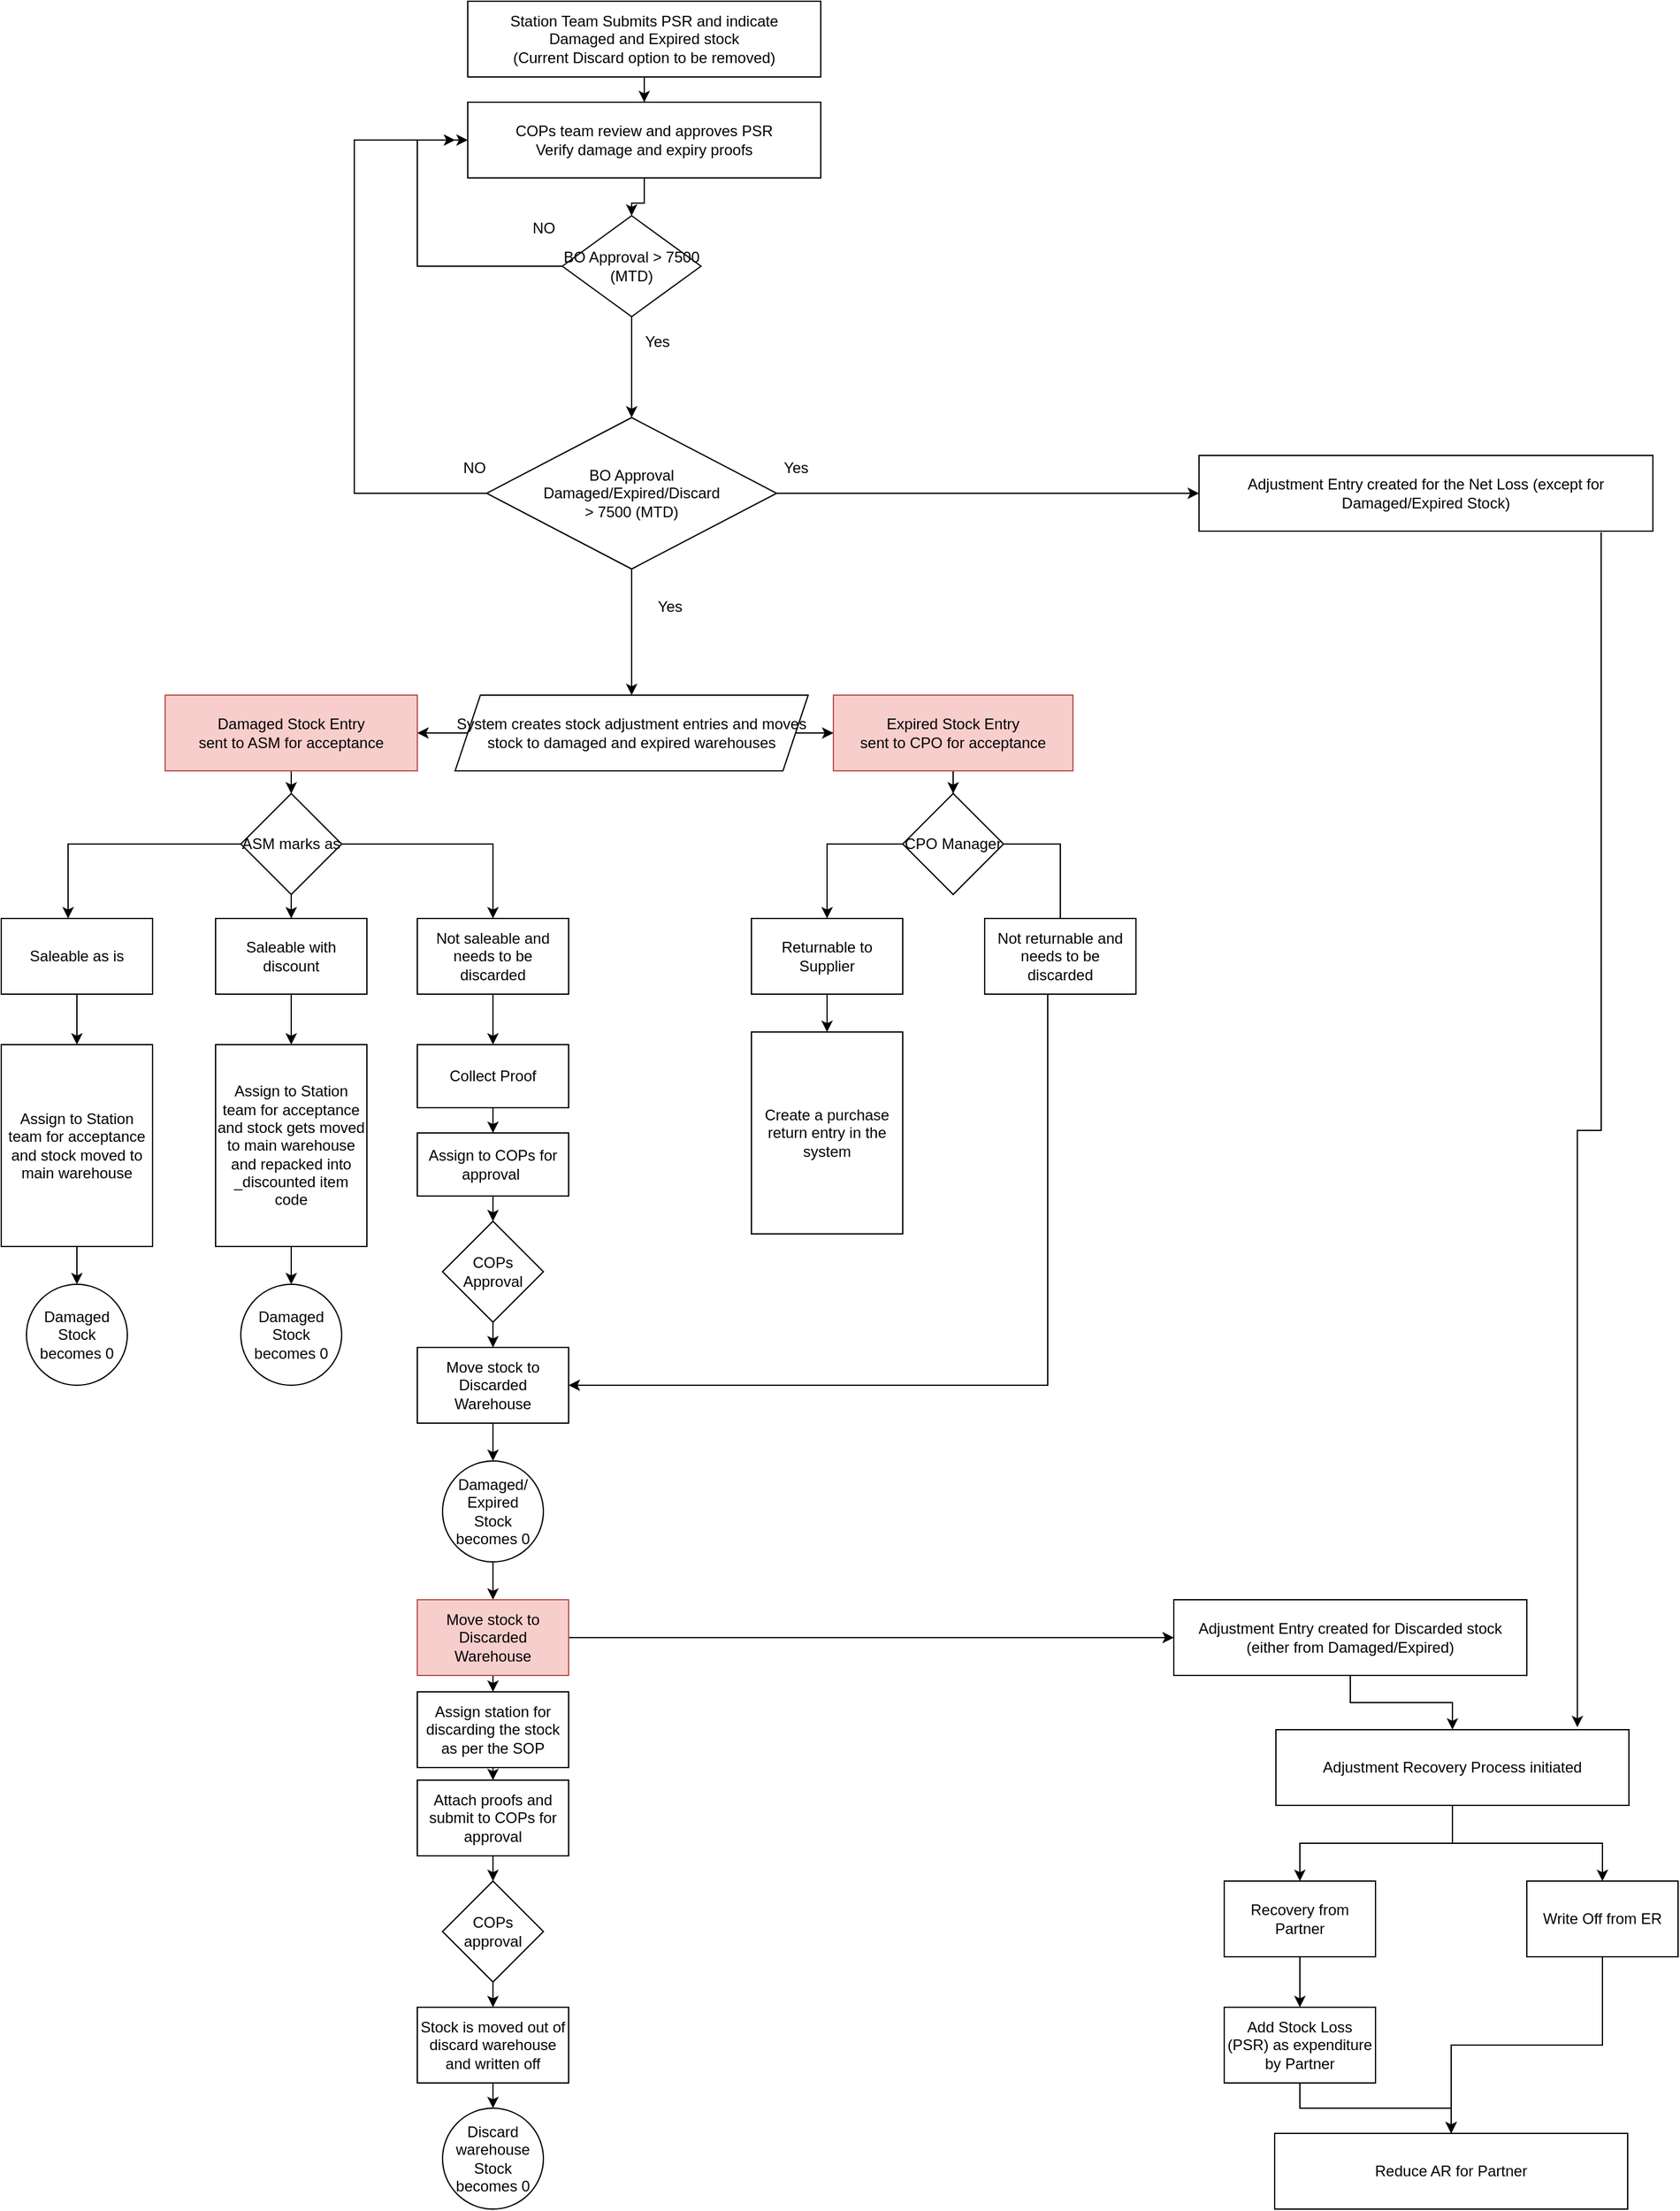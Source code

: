 <mxfile version="13.10.9" type="github">
  <diagram id="7ZArBG9hs-D-CvOzS3Go" name="Page-1">
    <mxGraphModel dx="2691" dy="763" grid="1" gridSize="10" guides="1" tooltips="1" connect="1" arrows="1" fold="1" page="1" pageScale="1" pageWidth="827" pageHeight="1169" math="0" shadow="0">
      <root>
        <mxCell id="0" />
        <mxCell id="1" parent="0" />
        <mxCell id="LiXJOZ6gmB5I6wu3kyD4-3" value="" style="edgeStyle=orthogonalEdgeStyle;rounded=0;orthogonalLoop=1;jettySize=auto;html=1;" parent="1" source="LiXJOZ6gmB5I6wu3kyD4-1" target="LiXJOZ6gmB5I6wu3kyD4-2" edge="1">
          <mxGeometry relative="1" as="geometry" />
        </mxCell>
        <mxCell id="LiXJOZ6gmB5I6wu3kyD4-1" value="Station Team Submits PSR and indicate&lt;br&gt;Damaged and Expired stock&lt;br&gt;(Current Discard option to be removed)" style="rounded=0;whiteSpace=wrap;html=1;" parent="1" vertex="1">
          <mxGeometry x="310" y="20" width="280" height="60" as="geometry" />
        </mxCell>
        <mxCell id="LiXJOZ6gmB5I6wu3kyD4-5" value="" style="edgeStyle=orthogonalEdgeStyle;rounded=0;orthogonalLoop=1;jettySize=auto;html=1;" parent="1" source="dZHpEq6wHDCrCsrzfRTZ-27" target="LiXJOZ6gmB5I6wu3kyD4-4" edge="1">
          <mxGeometry relative="1" as="geometry">
            <mxPoint x="425" y="560" as="sourcePoint" />
          </mxGeometry>
        </mxCell>
        <mxCell id="dZHpEq6wHDCrCsrzfRTZ-20" style="edgeStyle=orthogonalEdgeStyle;rounded=0;orthogonalLoop=1;jettySize=auto;html=1;exitX=1;exitY=0.5;exitDx=0;exitDy=0;entryX=0;entryY=0.5;entryDx=0;entryDy=0;" edge="1" parent="1" source="dZHpEq6wHDCrCsrzfRTZ-27" target="dZHpEq6wHDCrCsrzfRTZ-3">
          <mxGeometry relative="1" as="geometry" />
        </mxCell>
        <mxCell id="LiXJOZ6gmB5I6wu3kyD4-2" value="COPs team review and approves PSR&lt;br&gt;Verify damage and expiry proofs" style="whiteSpace=wrap;html=1;rounded=0;" parent="1" vertex="1">
          <mxGeometry x="310" y="100" width="280" height="60" as="geometry" />
        </mxCell>
        <mxCell id="LiXJOZ6gmB5I6wu3kyD4-9" value="" style="edgeStyle=orthogonalEdgeStyle;rounded=0;orthogonalLoop=1;jettySize=auto;html=1;" parent="1" source="LiXJOZ6gmB5I6wu3kyD4-4" target="LiXJOZ6gmB5I6wu3kyD4-8" edge="1">
          <mxGeometry relative="1" as="geometry" />
        </mxCell>
        <mxCell id="LiXJOZ6gmB5I6wu3kyD4-11" value="" style="edgeStyle=orthogonalEdgeStyle;rounded=0;orthogonalLoop=1;jettySize=auto;html=1;" parent="1" source="LiXJOZ6gmB5I6wu3kyD4-4" target="LiXJOZ6gmB5I6wu3kyD4-10" edge="1">
          <mxGeometry relative="1" as="geometry" />
        </mxCell>
        <mxCell id="LiXJOZ6gmB5I6wu3kyD4-4" value="System creates stock adjustment entries and moves stock to damaged and expired warehouses" style="shape=parallelogram;perimeter=parallelogramPerimeter;whiteSpace=wrap;html=1;fixedSize=1;rounded=0;" parent="1" vertex="1">
          <mxGeometry x="300" y="570" width="280" height="60" as="geometry" />
        </mxCell>
        <mxCell id="LiXJOZ6gmB5I6wu3kyD4-13" value="" style="edgeStyle=orthogonalEdgeStyle;rounded=0;orthogonalLoop=1;jettySize=auto;html=1;" parent="1" source="LiXJOZ6gmB5I6wu3kyD4-8" target="LiXJOZ6gmB5I6wu3kyD4-12" edge="1">
          <mxGeometry relative="1" as="geometry" />
        </mxCell>
        <mxCell id="LiXJOZ6gmB5I6wu3kyD4-8" value="Damaged Stock Entry&lt;br&gt;sent to ASM for acceptance" style="whiteSpace=wrap;html=1;rounded=0;fillColor=#f8cecc;strokeColor=#b85450;" parent="1" vertex="1">
          <mxGeometry x="70" y="570" width="200" height="60" as="geometry" />
        </mxCell>
        <mxCell id="LiXJOZ6gmB5I6wu3kyD4-35" value="" style="edgeStyle=orthogonalEdgeStyle;rounded=0;orthogonalLoop=1;jettySize=auto;html=1;" parent="1" source="LiXJOZ6gmB5I6wu3kyD4-10" target="LiXJOZ6gmB5I6wu3kyD4-34" edge="1">
          <mxGeometry relative="1" as="geometry" />
        </mxCell>
        <mxCell id="LiXJOZ6gmB5I6wu3kyD4-10" value="Expired Stock Entry&lt;br&gt;sent to CPO for acceptance" style="whiteSpace=wrap;html=1;rounded=0;fillColor=#f8cecc;strokeColor=#b85450;" parent="1" vertex="1">
          <mxGeometry x="600" y="570" width="190" height="60" as="geometry" />
        </mxCell>
        <mxCell id="LiXJOZ6gmB5I6wu3kyD4-16" value="" style="edgeStyle=orthogonalEdgeStyle;rounded=0;orthogonalLoop=1;jettySize=auto;html=1;entryX=0.442;entryY=0;entryDx=0;entryDy=0;entryPerimeter=0;" parent="1" source="LiXJOZ6gmB5I6wu3kyD4-12" target="LiXJOZ6gmB5I6wu3kyD4-15" edge="1">
          <mxGeometry relative="1" as="geometry" />
        </mxCell>
        <mxCell id="LiXJOZ6gmB5I6wu3kyD4-18" value="" style="edgeStyle=orthogonalEdgeStyle;rounded=0;orthogonalLoop=1;jettySize=auto;html=1;" parent="1" source="LiXJOZ6gmB5I6wu3kyD4-12" target="LiXJOZ6gmB5I6wu3kyD4-17" edge="1">
          <mxGeometry relative="1" as="geometry" />
        </mxCell>
        <mxCell id="LiXJOZ6gmB5I6wu3kyD4-20" value="" style="edgeStyle=orthogonalEdgeStyle;rounded=0;orthogonalLoop=1;jettySize=auto;html=1;" parent="1" source="LiXJOZ6gmB5I6wu3kyD4-12" target="LiXJOZ6gmB5I6wu3kyD4-19" edge="1">
          <mxGeometry relative="1" as="geometry" />
        </mxCell>
        <mxCell id="LiXJOZ6gmB5I6wu3kyD4-12" value="ASM marks as" style="rhombus;whiteSpace=wrap;html=1;" parent="1" vertex="1">
          <mxGeometry x="130" y="648" width="80" height="80" as="geometry" />
        </mxCell>
        <mxCell id="LiXJOZ6gmB5I6wu3kyD4-22" value="" style="edgeStyle=orthogonalEdgeStyle;rounded=0;orthogonalLoop=1;jettySize=auto;html=1;" parent="1" source="LiXJOZ6gmB5I6wu3kyD4-15" target="LiXJOZ6gmB5I6wu3kyD4-21" edge="1">
          <mxGeometry relative="1" as="geometry" />
        </mxCell>
        <mxCell id="LiXJOZ6gmB5I6wu3kyD4-15" value="Saleable as is" style="whiteSpace=wrap;html=1;" parent="1" vertex="1">
          <mxGeometry x="-60" y="747" width="120" height="60" as="geometry" />
        </mxCell>
        <mxCell id="LiXJOZ6gmB5I6wu3kyD4-24" value="" style="edgeStyle=orthogonalEdgeStyle;rounded=0;orthogonalLoop=1;jettySize=auto;html=1;" parent="1" source="LiXJOZ6gmB5I6wu3kyD4-17" target="LiXJOZ6gmB5I6wu3kyD4-23" edge="1">
          <mxGeometry relative="1" as="geometry" />
        </mxCell>
        <mxCell id="LiXJOZ6gmB5I6wu3kyD4-17" value="Saleable with discount" style="whiteSpace=wrap;html=1;" parent="1" vertex="1">
          <mxGeometry x="110" y="747" width="120" height="60" as="geometry" />
        </mxCell>
        <mxCell id="LiXJOZ6gmB5I6wu3kyD4-27" value="" style="edgeStyle=orthogonalEdgeStyle;rounded=0;orthogonalLoop=1;jettySize=auto;html=1;" parent="1" source="LiXJOZ6gmB5I6wu3kyD4-19" target="LiXJOZ6gmB5I6wu3kyD4-26" edge="1">
          <mxGeometry relative="1" as="geometry" />
        </mxCell>
        <mxCell id="LiXJOZ6gmB5I6wu3kyD4-19" value="Not saleable and needs to be discarded" style="whiteSpace=wrap;html=1;" parent="1" vertex="1">
          <mxGeometry x="270" y="747" width="120" height="60" as="geometry" />
        </mxCell>
        <mxCell id="LiXJOZ6gmB5I6wu3kyD4-47" value="" style="edgeStyle=orthogonalEdgeStyle;rounded=0;orthogonalLoop=1;jettySize=auto;html=1;" parent="1" source="LiXJOZ6gmB5I6wu3kyD4-21" target="LiXJOZ6gmB5I6wu3kyD4-46" edge="1">
          <mxGeometry relative="1" as="geometry" />
        </mxCell>
        <mxCell id="LiXJOZ6gmB5I6wu3kyD4-21" value="Assign to Station team for acceptance and stock moved to main warehouse" style="whiteSpace=wrap;html=1;" parent="1" vertex="1">
          <mxGeometry x="-60" y="847" width="120" height="160" as="geometry" />
        </mxCell>
        <mxCell id="LiXJOZ6gmB5I6wu3kyD4-49" value="" style="edgeStyle=orthogonalEdgeStyle;rounded=0;orthogonalLoop=1;jettySize=auto;html=1;" parent="1" source="LiXJOZ6gmB5I6wu3kyD4-23" target="LiXJOZ6gmB5I6wu3kyD4-48" edge="1">
          <mxGeometry relative="1" as="geometry" />
        </mxCell>
        <mxCell id="LiXJOZ6gmB5I6wu3kyD4-23" value="Assign to Station team for acceptance and stock gets moved to main warehouse and repacked into _discounted item code" style="whiteSpace=wrap;html=1;" parent="1" vertex="1">
          <mxGeometry x="110" y="847" width="120" height="160" as="geometry" />
        </mxCell>
        <mxCell id="LiXJOZ6gmB5I6wu3kyD4-29" style="edgeStyle=orthogonalEdgeStyle;rounded=0;orthogonalLoop=1;jettySize=auto;html=1;exitX=0.5;exitY=1;exitDx=0;exitDy=0;" parent="1" source="LiXJOZ6gmB5I6wu3kyD4-26" target="LiXJOZ6gmB5I6wu3kyD4-28" edge="1">
          <mxGeometry relative="1" as="geometry" />
        </mxCell>
        <mxCell id="LiXJOZ6gmB5I6wu3kyD4-26" value="Collect Proof" style="whiteSpace=wrap;html=1;" parent="1" vertex="1">
          <mxGeometry x="270" y="847" width="120" height="50" as="geometry" />
        </mxCell>
        <mxCell id="LiXJOZ6gmB5I6wu3kyD4-33" value="" style="edgeStyle=orthogonalEdgeStyle;rounded=0;orthogonalLoop=1;jettySize=auto;html=1;" parent="1" source="LiXJOZ6gmB5I6wu3kyD4-28" target="LiXJOZ6gmB5I6wu3kyD4-30" edge="1">
          <mxGeometry relative="1" as="geometry" />
        </mxCell>
        <mxCell id="LiXJOZ6gmB5I6wu3kyD4-28" value="Assign to COPs for approval&amp;nbsp;" style="whiteSpace=wrap;html=1;" parent="1" vertex="1">
          <mxGeometry x="270" y="917" width="120" height="50" as="geometry" />
        </mxCell>
        <mxCell id="LiXJOZ6gmB5I6wu3kyD4-32" value="" style="edgeStyle=orthogonalEdgeStyle;rounded=0;orthogonalLoop=1;jettySize=auto;html=1;" parent="1" source="LiXJOZ6gmB5I6wu3kyD4-30" target="LiXJOZ6gmB5I6wu3kyD4-31" edge="1">
          <mxGeometry relative="1" as="geometry" />
        </mxCell>
        <mxCell id="LiXJOZ6gmB5I6wu3kyD4-30" value="COPs Approval" style="rhombus;whiteSpace=wrap;html=1;" parent="1" vertex="1">
          <mxGeometry x="290" y="987" width="80" height="80" as="geometry" />
        </mxCell>
        <mxCell id="LiXJOZ6gmB5I6wu3kyD4-51" value="" style="edgeStyle=orthogonalEdgeStyle;rounded=0;orthogonalLoop=1;jettySize=auto;html=1;" parent="1" source="LiXJOZ6gmB5I6wu3kyD4-31" target="LiXJOZ6gmB5I6wu3kyD4-50" edge="1">
          <mxGeometry relative="1" as="geometry" />
        </mxCell>
        <mxCell id="LiXJOZ6gmB5I6wu3kyD4-31" value="Move stock to Discarded Warehouse" style="rounded=0;whiteSpace=wrap;html=1;" parent="1" vertex="1">
          <mxGeometry x="270" y="1087" width="120" height="60" as="geometry" />
        </mxCell>
        <mxCell id="LiXJOZ6gmB5I6wu3kyD4-38" style="edgeStyle=orthogonalEdgeStyle;rounded=0;orthogonalLoop=1;jettySize=auto;html=1;" parent="1" source="LiXJOZ6gmB5I6wu3kyD4-34" target="LiXJOZ6gmB5I6wu3kyD4-36" edge="1">
          <mxGeometry relative="1" as="geometry">
            <Array as="points">
              <mxPoint x="595" y="688" />
            </Array>
          </mxGeometry>
        </mxCell>
        <mxCell id="LiXJOZ6gmB5I6wu3kyD4-39" style="edgeStyle=orthogonalEdgeStyle;rounded=0;orthogonalLoop=1;jettySize=auto;html=1;entryX=0.5;entryY=0;entryDx=0;entryDy=0;" parent="1" source="LiXJOZ6gmB5I6wu3kyD4-34" target="LiXJOZ6gmB5I6wu3kyD4-37" edge="1">
          <mxGeometry relative="1" as="geometry">
            <Array as="points">
              <mxPoint x="780" y="688" />
              <mxPoint x="780" y="768" />
            </Array>
          </mxGeometry>
        </mxCell>
        <mxCell id="LiXJOZ6gmB5I6wu3kyD4-34" value="CPO Manager" style="rhombus;whiteSpace=wrap;html=1;" parent="1" vertex="1">
          <mxGeometry x="655" y="648" width="80" height="80" as="geometry" />
        </mxCell>
        <mxCell id="LiXJOZ6gmB5I6wu3kyD4-44" value="" style="edgeStyle=orthogonalEdgeStyle;rounded=0;orthogonalLoop=1;jettySize=auto;html=1;" parent="1" source="LiXJOZ6gmB5I6wu3kyD4-36" target="LiXJOZ6gmB5I6wu3kyD4-43" edge="1">
          <mxGeometry relative="1" as="geometry" />
        </mxCell>
        <mxCell id="LiXJOZ6gmB5I6wu3kyD4-36" value="Returnable to Supplier" style="rounded=0;whiteSpace=wrap;html=1;" parent="1" vertex="1">
          <mxGeometry x="535" y="747" width="120" height="60" as="geometry" />
        </mxCell>
        <mxCell id="LiXJOZ6gmB5I6wu3kyD4-45" style="edgeStyle=orthogonalEdgeStyle;rounded=0;orthogonalLoop=1;jettySize=auto;html=1;entryX=1;entryY=0.5;entryDx=0;entryDy=0;" parent="1" source="LiXJOZ6gmB5I6wu3kyD4-37" target="LiXJOZ6gmB5I6wu3kyD4-31" edge="1">
          <mxGeometry relative="1" as="geometry">
            <Array as="points">
              <mxPoint x="770" y="1117" />
            </Array>
          </mxGeometry>
        </mxCell>
        <mxCell id="LiXJOZ6gmB5I6wu3kyD4-37" value="Not returnable and needs to be discarded" style="rounded=0;whiteSpace=wrap;html=1;" parent="1" vertex="1">
          <mxGeometry x="720" y="747" width="120" height="60" as="geometry" />
        </mxCell>
        <mxCell id="LiXJOZ6gmB5I6wu3kyD4-43" value="Create a purchase return entry in the system" style="whiteSpace=wrap;html=1;" parent="1" vertex="1">
          <mxGeometry x="535" y="837" width="120" height="160" as="geometry" />
        </mxCell>
        <mxCell id="LiXJOZ6gmB5I6wu3kyD4-46" value="Damaged Stock becomes 0" style="ellipse;whiteSpace=wrap;html=1;aspect=fixed;" parent="1" vertex="1">
          <mxGeometry x="-40" y="1037" width="80" height="80" as="geometry" />
        </mxCell>
        <mxCell id="LiXJOZ6gmB5I6wu3kyD4-48" value="Damaged Stock becomes 0" style="ellipse;whiteSpace=wrap;html=1;aspect=fixed;" parent="1" vertex="1">
          <mxGeometry x="130" y="1037" width="80" height="80" as="geometry" />
        </mxCell>
        <mxCell id="LiXJOZ6gmB5I6wu3kyD4-53" value="" style="edgeStyle=orthogonalEdgeStyle;rounded=0;orthogonalLoop=1;jettySize=auto;html=1;" parent="1" source="LiXJOZ6gmB5I6wu3kyD4-50" target="LiXJOZ6gmB5I6wu3kyD4-52" edge="1">
          <mxGeometry relative="1" as="geometry" />
        </mxCell>
        <mxCell id="LiXJOZ6gmB5I6wu3kyD4-50" value="Damaged/ Expired &lt;br&gt;Stock becomes 0" style="ellipse;whiteSpace=wrap;html=1;aspect=fixed;" parent="1" vertex="1">
          <mxGeometry x="290" y="1177" width="80" height="80" as="geometry" />
        </mxCell>
        <mxCell id="LiXJOZ6gmB5I6wu3kyD4-60" style="edgeStyle=orthogonalEdgeStyle;rounded=0;orthogonalLoop=1;jettySize=auto;html=1;exitX=0.5;exitY=1;exitDx=0;exitDy=0;" parent="1" source="LiXJOZ6gmB5I6wu3kyD4-52" target="LiXJOZ6gmB5I6wu3kyD4-54" edge="1">
          <mxGeometry relative="1" as="geometry" />
        </mxCell>
        <mxCell id="dZHpEq6wHDCrCsrzfRTZ-21" style="edgeStyle=orthogonalEdgeStyle;rounded=0;orthogonalLoop=1;jettySize=auto;html=1;" edge="1" parent="1" source="LiXJOZ6gmB5I6wu3kyD4-52" target="dZHpEq6wHDCrCsrzfRTZ-5">
          <mxGeometry relative="1" as="geometry" />
        </mxCell>
        <mxCell id="LiXJOZ6gmB5I6wu3kyD4-52" value="Move stock to Discarded Warehouse" style="rounded=0;whiteSpace=wrap;html=1;fillColor=#f8cecc;strokeColor=#b85450;" parent="1" vertex="1">
          <mxGeometry x="270" y="1287" width="120" height="60" as="geometry" />
        </mxCell>
        <mxCell id="LiXJOZ6gmB5I6wu3kyD4-61" style="edgeStyle=orthogonalEdgeStyle;rounded=0;orthogonalLoop=1;jettySize=auto;html=1;exitX=0.5;exitY=1;exitDx=0;exitDy=0;" parent="1" source="LiXJOZ6gmB5I6wu3kyD4-54" target="LiXJOZ6gmB5I6wu3kyD4-55" edge="1">
          <mxGeometry relative="1" as="geometry" />
        </mxCell>
        <mxCell id="LiXJOZ6gmB5I6wu3kyD4-54" value="Assign station for discarding the stock as per the SOP" style="rounded=0;whiteSpace=wrap;html=1;" parent="1" vertex="1">
          <mxGeometry x="270" y="1360" width="120" height="60" as="geometry" />
        </mxCell>
        <mxCell id="LiXJOZ6gmB5I6wu3kyD4-62" style="edgeStyle=orthogonalEdgeStyle;rounded=0;orthogonalLoop=1;jettySize=auto;html=1;exitX=0.5;exitY=1;exitDx=0;exitDy=0;" parent="1" source="LiXJOZ6gmB5I6wu3kyD4-55" target="LiXJOZ6gmB5I6wu3kyD4-56" edge="1">
          <mxGeometry relative="1" as="geometry" />
        </mxCell>
        <mxCell id="LiXJOZ6gmB5I6wu3kyD4-55" value="Attach proofs and submit to COPs for approval" style="rounded=0;whiteSpace=wrap;html=1;" parent="1" vertex="1">
          <mxGeometry x="270" y="1430" width="120" height="60" as="geometry" />
        </mxCell>
        <mxCell id="LiXJOZ6gmB5I6wu3kyD4-63" value="" style="edgeStyle=orthogonalEdgeStyle;rounded=0;orthogonalLoop=1;jettySize=auto;html=1;" parent="1" source="LiXJOZ6gmB5I6wu3kyD4-56" target="LiXJOZ6gmB5I6wu3kyD4-57" edge="1">
          <mxGeometry relative="1" as="geometry" />
        </mxCell>
        <mxCell id="LiXJOZ6gmB5I6wu3kyD4-56" value="COPs approval" style="rhombus;whiteSpace=wrap;html=1;" parent="1" vertex="1">
          <mxGeometry x="290" y="1510" width="80" height="80" as="geometry" />
        </mxCell>
        <mxCell id="LiXJOZ6gmB5I6wu3kyD4-59" value="" style="edgeStyle=orthogonalEdgeStyle;rounded=0;orthogonalLoop=1;jettySize=auto;html=1;" parent="1" source="LiXJOZ6gmB5I6wu3kyD4-57" target="LiXJOZ6gmB5I6wu3kyD4-58" edge="1">
          <mxGeometry relative="1" as="geometry" />
        </mxCell>
        <mxCell id="LiXJOZ6gmB5I6wu3kyD4-57" value="Stock is moved out of discard warehouse and written off" style="rounded=0;whiteSpace=wrap;html=1;" parent="1" vertex="1">
          <mxGeometry x="270" y="1610" width="120" height="60" as="geometry" />
        </mxCell>
        <mxCell id="LiXJOZ6gmB5I6wu3kyD4-58" value="Discard warehouse Stock becomes 0" style="ellipse;whiteSpace=wrap;html=1;aspect=fixed;" parent="1" vertex="1">
          <mxGeometry x="290" y="1690" width="80" height="80" as="geometry" />
        </mxCell>
        <mxCell id="dZHpEq6wHDCrCsrzfRTZ-8" style="edgeStyle=orthogonalEdgeStyle;rounded=0;orthogonalLoop=1;jettySize=auto;html=1;exitX=0.886;exitY=1.017;exitDx=0;exitDy=0;entryX=0.854;entryY=-0.033;entryDx=0;entryDy=0;exitPerimeter=0;entryPerimeter=0;" edge="1" parent="1" source="dZHpEq6wHDCrCsrzfRTZ-3" target="dZHpEq6wHDCrCsrzfRTZ-6">
          <mxGeometry relative="1" as="geometry" />
        </mxCell>
        <mxCell id="dZHpEq6wHDCrCsrzfRTZ-3" value="Adjustment Entry created for the Net Loss (except for Damaged/Expired Stock)" style="whiteSpace=wrap;html=1;rounded=0;" vertex="1" parent="1">
          <mxGeometry x="890" y="380" width="360" height="60" as="geometry" />
        </mxCell>
        <mxCell id="dZHpEq6wHDCrCsrzfRTZ-7" value="" style="edgeStyle=orthogonalEdgeStyle;rounded=0;orthogonalLoop=1;jettySize=auto;html=1;" edge="1" parent="1" source="dZHpEq6wHDCrCsrzfRTZ-5" target="dZHpEq6wHDCrCsrzfRTZ-6">
          <mxGeometry relative="1" as="geometry" />
        </mxCell>
        <mxCell id="dZHpEq6wHDCrCsrzfRTZ-5" value="Adjustment Entry created for Discarded stock (either from Damaged/Expired)" style="whiteSpace=wrap;html=1;rounded=0;" vertex="1" parent="1">
          <mxGeometry x="870" y="1287" width="280" height="60" as="geometry" />
        </mxCell>
        <mxCell id="dZHpEq6wHDCrCsrzfRTZ-10" value="" style="edgeStyle=orthogonalEdgeStyle;rounded=0;orthogonalLoop=1;jettySize=auto;html=1;" edge="1" parent="1" source="dZHpEq6wHDCrCsrzfRTZ-6" target="dZHpEq6wHDCrCsrzfRTZ-9">
          <mxGeometry relative="1" as="geometry" />
        </mxCell>
        <mxCell id="dZHpEq6wHDCrCsrzfRTZ-6" value="Adjustment Recovery Process initiated" style="whiteSpace=wrap;html=1;rounded=0;" vertex="1" parent="1">
          <mxGeometry x="951" y="1390" width="280" height="60" as="geometry" />
        </mxCell>
        <mxCell id="dZHpEq6wHDCrCsrzfRTZ-15" value="" style="edgeStyle=orthogonalEdgeStyle;rounded=0;orthogonalLoop=1;jettySize=auto;html=1;" edge="1" parent="1" source="dZHpEq6wHDCrCsrzfRTZ-9" target="dZHpEq6wHDCrCsrzfRTZ-13">
          <mxGeometry relative="1" as="geometry" />
        </mxCell>
        <mxCell id="dZHpEq6wHDCrCsrzfRTZ-9" value="Recovery from Partner" style="whiteSpace=wrap;html=1;rounded=0;" vertex="1" parent="1">
          <mxGeometry x="910" y="1510" width="120" height="60" as="geometry" />
        </mxCell>
        <mxCell id="dZHpEq6wHDCrCsrzfRTZ-19" style="edgeStyle=orthogonalEdgeStyle;rounded=0;orthogonalLoop=1;jettySize=auto;html=1;" edge="1" parent="1" source="dZHpEq6wHDCrCsrzfRTZ-11" target="dZHpEq6wHDCrCsrzfRTZ-17">
          <mxGeometry relative="1" as="geometry" />
        </mxCell>
        <mxCell id="dZHpEq6wHDCrCsrzfRTZ-11" value="Write Off from ER" style="whiteSpace=wrap;html=1;rounded=0;" vertex="1" parent="1">
          <mxGeometry x="1150" y="1510" width="120" height="60" as="geometry" />
        </mxCell>
        <mxCell id="dZHpEq6wHDCrCsrzfRTZ-12" value="" style="edgeStyle=orthogonalEdgeStyle;rounded=0;orthogonalLoop=1;jettySize=auto;html=1;entryX=0.5;entryY=0;entryDx=0;entryDy=0;exitX=0.5;exitY=1;exitDx=0;exitDy=0;" edge="1" parent="1" source="dZHpEq6wHDCrCsrzfRTZ-6" target="dZHpEq6wHDCrCsrzfRTZ-11">
          <mxGeometry relative="1" as="geometry">
            <mxPoint x="1101" y="1460" as="sourcePoint" />
            <mxPoint x="980" y="1520" as="targetPoint" />
          </mxGeometry>
        </mxCell>
        <mxCell id="dZHpEq6wHDCrCsrzfRTZ-18" value="" style="edgeStyle=orthogonalEdgeStyle;rounded=0;orthogonalLoop=1;jettySize=auto;html=1;" edge="1" parent="1" source="dZHpEq6wHDCrCsrzfRTZ-13" target="dZHpEq6wHDCrCsrzfRTZ-17">
          <mxGeometry relative="1" as="geometry" />
        </mxCell>
        <mxCell id="dZHpEq6wHDCrCsrzfRTZ-13" value="Add Stock Loss (PSR) as expenditure by Partner" style="whiteSpace=wrap;html=1;rounded=0;" vertex="1" parent="1">
          <mxGeometry x="910" y="1610" width="120" height="60" as="geometry" />
        </mxCell>
        <mxCell id="dZHpEq6wHDCrCsrzfRTZ-17" value="Reduce AR for Partner" style="whiteSpace=wrap;html=1;rounded=0;" vertex="1" parent="1">
          <mxGeometry x="950" y="1710" width="280" height="60" as="geometry" />
        </mxCell>
        <mxCell id="dZHpEq6wHDCrCsrzfRTZ-31" style="edgeStyle=orthogonalEdgeStyle;rounded=0;orthogonalLoop=1;jettySize=auto;html=1;entryX=0.5;entryY=0;entryDx=0;entryDy=0;" edge="1" parent="1" source="dZHpEq6wHDCrCsrzfRTZ-22" target="dZHpEq6wHDCrCsrzfRTZ-27">
          <mxGeometry relative="1" as="geometry" />
        </mxCell>
        <mxCell id="dZHpEq6wHDCrCsrzfRTZ-22" value="BO Approval &amp;gt; 7500 (MTD)" style="rhombus;whiteSpace=wrap;html=1;" vertex="1" parent="1">
          <mxGeometry x="385" y="190" width="110" height="80" as="geometry" />
        </mxCell>
        <mxCell id="dZHpEq6wHDCrCsrzfRTZ-23" value="" style="edgeStyle=orthogonalEdgeStyle;rounded=0;orthogonalLoop=1;jettySize=auto;html=1;" edge="1" parent="1" source="LiXJOZ6gmB5I6wu3kyD4-2" target="dZHpEq6wHDCrCsrzfRTZ-22">
          <mxGeometry relative="1" as="geometry">
            <mxPoint x="450" y="160" as="sourcePoint" />
            <mxPoint x="450" y="260" as="targetPoint" />
          </mxGeometry>
        </mxCell>
        <mxCell id="dZHpEq6wHDCrCsrzfRTZ-24" value="Yes" style="text;html=1;resizable=0;autosize=1;align=center;verticalAlign=middle;points=[];fillColor=none;strokeColor=none;rounded=0;" vertex="1" parent="1">
          <mxGeometry x="550" y="380" width="40" height="20" as="geometry" />
        </mxCell>
        <mxCell id="dZHpEq6wHDCrCsrzfRTZ-25" style="edgeStyle=orthogonalEdgeStyle;rounded=0;orthogonalLoop=1;jettySize=auto;html=1;exitX=0;exitY=0.5;exitDx=0;exitDy=0;entryX=0;entryY=0.5;entryDx=0;entryDy=0;" edge="1" parent="1" source="dZHpEq6wHDCrCsrzfRTZ-22" target="LiXJOZ6gmB5I6wu3kyD4-2">
          <mxGeometry relative="1" as="geometry">
            <mxPoint x="500" y="220" as="sourcePoint" />
            <mxPoint x="300" y="130" as="targetPoint" />
            <Array as="points">
              <mxPoint x="270" y="230" />
              <mxPoint x="270" y="130" />
            </Array>
          </mxGeometry>
        </mxCell>
        <mxCell id="dZHpEq6wHDCrCsrzfRTZ-26" value="NO" style="text;html=1;resizable=0;autosize=1;align=center;verticalAlign=middle;points=[];fillColor=none;strokeColor=none;rounded=0;" vertex="1" parent="1">
          <mxGeometry x="355" y="190" width="30" height="20" as="geometry" />
        </mxCell>
        <mxCell id="dZHpEq6wHDCrCsrzfRTZ-27" value="BO Approval &lt;br&gt;Damaged/Expired/Discard&lt;br&gt;&amp;gt; 7500 (MTD)" style="rhombus;whiteSpace=wrap;html=1;" vertex="1" parent="1">
          <mxGeometry x="325" y="350" width="230" height="120" as="geometry" />
        </mxCell>
        <mxCell id="dZHpEq6wHDCrCsrzfRTZ-28" style="edgeStyle=orthogonalEdgeStyle;rounded=0;orthogonalLoop=1;jettySize=auto;html=1;exitX=0;exitY=0.5;exitDx=0;exitDy=0;" edge="1" parent="1" source="dZHpEq6wHDCrCsrzfRTZ-27">
          <mxGeometry relative="1" as="geometry">
            <mxPoint x="395" y="240" as="sourcePoint" />
            <mxPoint x="300" y="130" as="targetPoint" />
            <Array as="points">
              <mxPoint x="220" y="410" />
              <mxPoint x="220" y="130" />
            </Array>
          </mxGeometry>
        </mxCell>
        <mxCell id="dZHpEq6wHDCrCsrzfRTZ-29" value="Yes" style="text;html=1;resizable=0;autosize=1;align=center;verticalAlign=middle;points=[];fillColor=none;strokeColor=none;rounded=0;" vertex="1" parent="1">
          <mxGeometry x="450" y="490" width="40" height="20" as="geometry" />
        </mxCell>
        <mxCell id="dZHpEq6wHDCrCsrzfRTZ-30" value="NO" style="text;html=1;resizable=0;autosize=1;align=center;verticalAlign=middle;points=[];fillColor=none;strokeColor=none;rounded=0;" vertex="1" parent="1">
          <mxGeometry x="300" y="380" width="30" height="20" as="geometry" />
        </mxCell>
        <mxCell id="dZHpEq6wHDCrCsrzfRTZ-32" value="Yes" style="text;html=1;resizable=0;autosize=1;align=center;verticalAlign=middle;points=[];fillColor=none;strokeColor=none;rounded=0;" vertex="1" parent="1">
          <mxGeometry x="440" y="280" width="40" height="20" as="geometry" />
        </mxCell>
      </root>
    </mxGraphModel>
  </diagram>
</mxfile>
